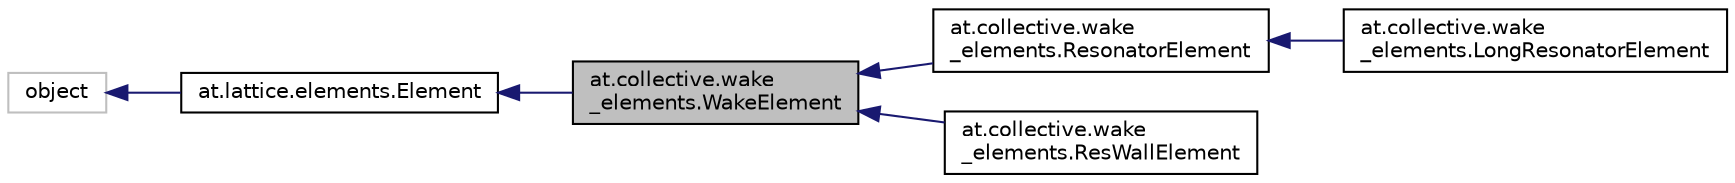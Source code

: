 digraph "at.collective.wake_elements.WakeElement"
{
 // LATEX_PDF_SIZE
  edge [fontname="Helvetica",fontsize="10",labelfontname="Helvetica",labelfontsize="10"];
  node [fontname="Helvetica",fontsize="10",shape=record];
  rankdir="LR";
  Node1 [label="at.collective.wake\l_elements.WakeElement",height=0.2,width=0.4,color="black", fillcolor="grey75", style="filled", fontcolor="black",tooltip=" "];
  Node2 -> Node1 [dir="back",color="midnightblue",fontsize="10",style="solid"];
  Node2 [label="at.lattice.elements.Element",height=0.2,width=0.4,color="black", fillcolor="white", style="filled",URL="$classat_1_1lattice_1_1elements_1_1Element.html",tooltip=" "];
  Node3 -> Node2 [dir="back",color="midnightblue",fontsize="10",style="solid"];
  Node3 [label="object",height=0.2,width=0.4,color="grey75", fillcolor="white", style="filled",tooltip=" "];
  Node1 -> Node4 [dir="back",color="midnightblue",fontsize="10",style="solid"];
  Node4 [label="at.collective.wake\l_elements.ResonatorElement",height=0.2,width=0.4,color="black", fillcolor="white", style="filled",URL="$classat_1_1collective_1_1wake__elements_1_1ResonatorElement.html",tooltip=" "];
  Node4 -> Node5 [dir="back",color="midnightblue",fontsize="10",style="solid"];
  Node5 [label="at.collective.wake\l_elements.LongResonatorElement",height=0.2,width=0.4,color="black", fillcolor="white", style="filled",URL="$classat_1_1collective_1_1wake__elements_1_1LongResonatorElement.html",tooltip=" "];
  Node1 -> Node6 [dir="back",color="midnightblue",fontsize="10",style="solid"];
  Node6 [label="at.collective.wake\l_elements.ResWallElement",height=0.2,width=0.4,color="black", fillcolor="white", style="filled",URL="$classat_1_1collective_1_1wake__elements_1_1ResWallElement.html",tooltip=" "];
}
